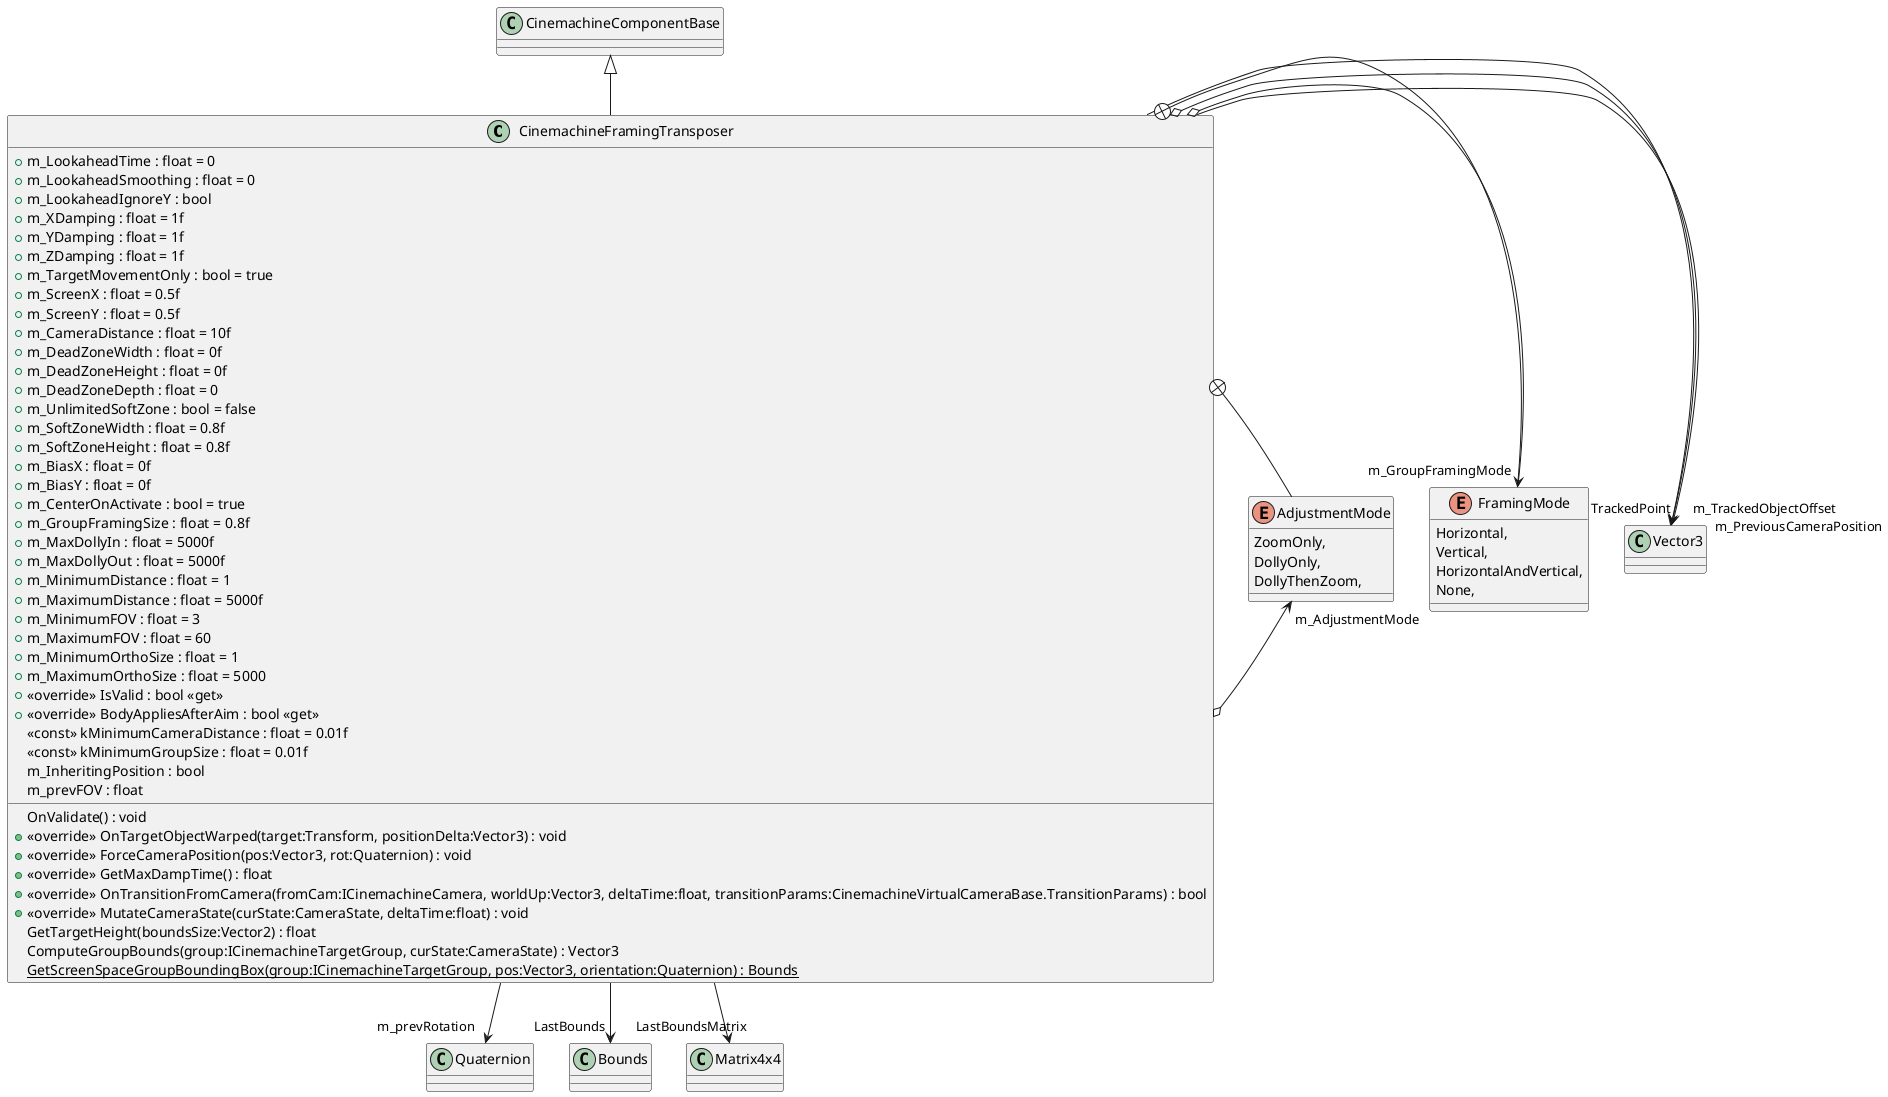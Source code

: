 @startuml
class CinemachineFramingTransposer {
    + m_LookaheadTime : float = 0
    + m_LookaheadSmoothing : float = 0
    + m_LookaheadIgnoreY : bool
    + m_XDamping : float = 1f
    + m_YDamping : float = 1f
    + m_ZDamping : float = 1f
    + m_TargetMovementOnly : bool = true
    + m_ScreenX : float = 0.5f
    + m_ScreenY : float = 0.5f
    + m_CameraDistance : float = 10f
    + m_DeadZoneWidth : float = 0f
    + m_DeadZoneHeight : float = 0f
    + m_DeadZoneDepth : float = 0
    + m_UnlimitedSoftZone : bool = false
    + m_SoftZoneWidth : float = 0.8f
    + m_SoftZoneHeight : float = 0.8f
    + m_BiasX : float = 0f
    + m_BiasY : float = 0f
    + m_CenterOnActivate : bool = true
    + m_GroupFramingSize : float = 0.8f
    + m_MaxDollyIn : float = 5000f
    + m_MaxDollyOut : float = 5000f
    + m_MinimumDistance : float = 1
    + m_MaximumDistance : float = 5000f
    + m_MinimumFOV : float = 3
    + m_MaximumFOV : float = 60
    + m_MinimumOrthoSize : float = 1
    + m_MaximumOrthoSize : float = 5000
    OnValidate() : void
    + <<override>> IsValid : bool <<get>>
    + <<override>> BodyAppliesAfterAim : bool <<get>>
    <<const>> kMinimumCameraDistance : float = 0.01f
    <<const>> kMinimumGroupSize : float = 0.01f
    + <<override>> OnTargetObjectWarped(target:Transform, positionDelta:Vector3) : void
    + <<override>> ForceCameraPosition(pos:Vector3, rot:Quaternion) : void
    + <<override>> GetMaxDampTime() : float
    + <<override>> OnTransitionFromCamera(fromCam:ICinemachineCamera, worldUp:Vector3, deltaTime:float, transitionParams:CinemachineVirtualCameraBase.TransitionParams) : bool
    m_InheritingPosition : bool
    m_prevFOV : float
    + <<override>> MutateCameraState(curState:CameraState, deltaTime:float) : void
    GetTargetHeight(boundsSize:Vector2) : float
    ComputeGroupBounds(group:ICinemachineTargetGroup, curState:CameraState) : Vector3
    {static} GetScreenSpaceGroupBoundingBox(group:ICinemachineTargetGroup, pos:Vector3, orientation:Quaternion) : Bounds
}
enum FramingMode {
    Horizontal,
    Vertical,
    HorizontalAndVertical,
    None,
}
enum AdjustmentMode {
    ZoomOnly,
    DollyOnly,
    DollyThenZoom,
}
CinemachineComponentBase <|-- CinemachineFramingTransposer
CinemachineFramingTransposer --> "m_TrackedObjectOffset" Vector3
CinemachineFramingTransposer o-> "m_GroupFramingMode" FramingMode
CinemachineFramingTransposer o-> "m_AdjustmentMode" AdjustmentMode
CinemachineFramingTransposer o-> "m_PreviousCameraPosition" Vector3
CinemachineFramingTransposer --> "TrackedPoint" Vector3
CinemachineFramingTransposer --> "m_prevRotation" Quaternion
CinemachineFramingTransposer --> "LastBounds" Bounds
CinemachineFramingTransposer --> "LastBoundsMatrix" Matrix4x4
CinemachineFramingTransposer +-- FramingMode
CinemachineFramingTransposer +-- AdjustmentMode
@enduml
